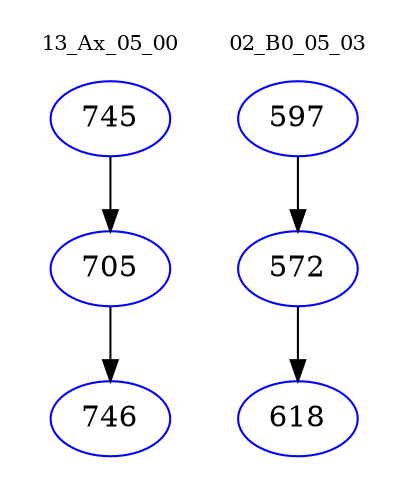 digraph{
subgraph cluster_0 {
color = white
label = "13_Ax_05_00";
fontsize=10;
T0_745 [label="745", color="blue"]
T0_745 -> T0_705 [color="black"]
T0_705 [label="705", color="blue"]
T0_705 -> T0_746 [color="black"]
T0_746 [label="746", color="blue"]
}
subgraph cluster_1 {
color = white
label = "02_B0_05_03";
fontsize=10;
T1_597 [label="597", color="blue"]
T1_597 -> T1_572 [color="black"]
T1_572 [label="572", color="blue"]
T1_572 -> T1_618 [color="black"]
T1_618 [label="618", color="blue"]
}
}
